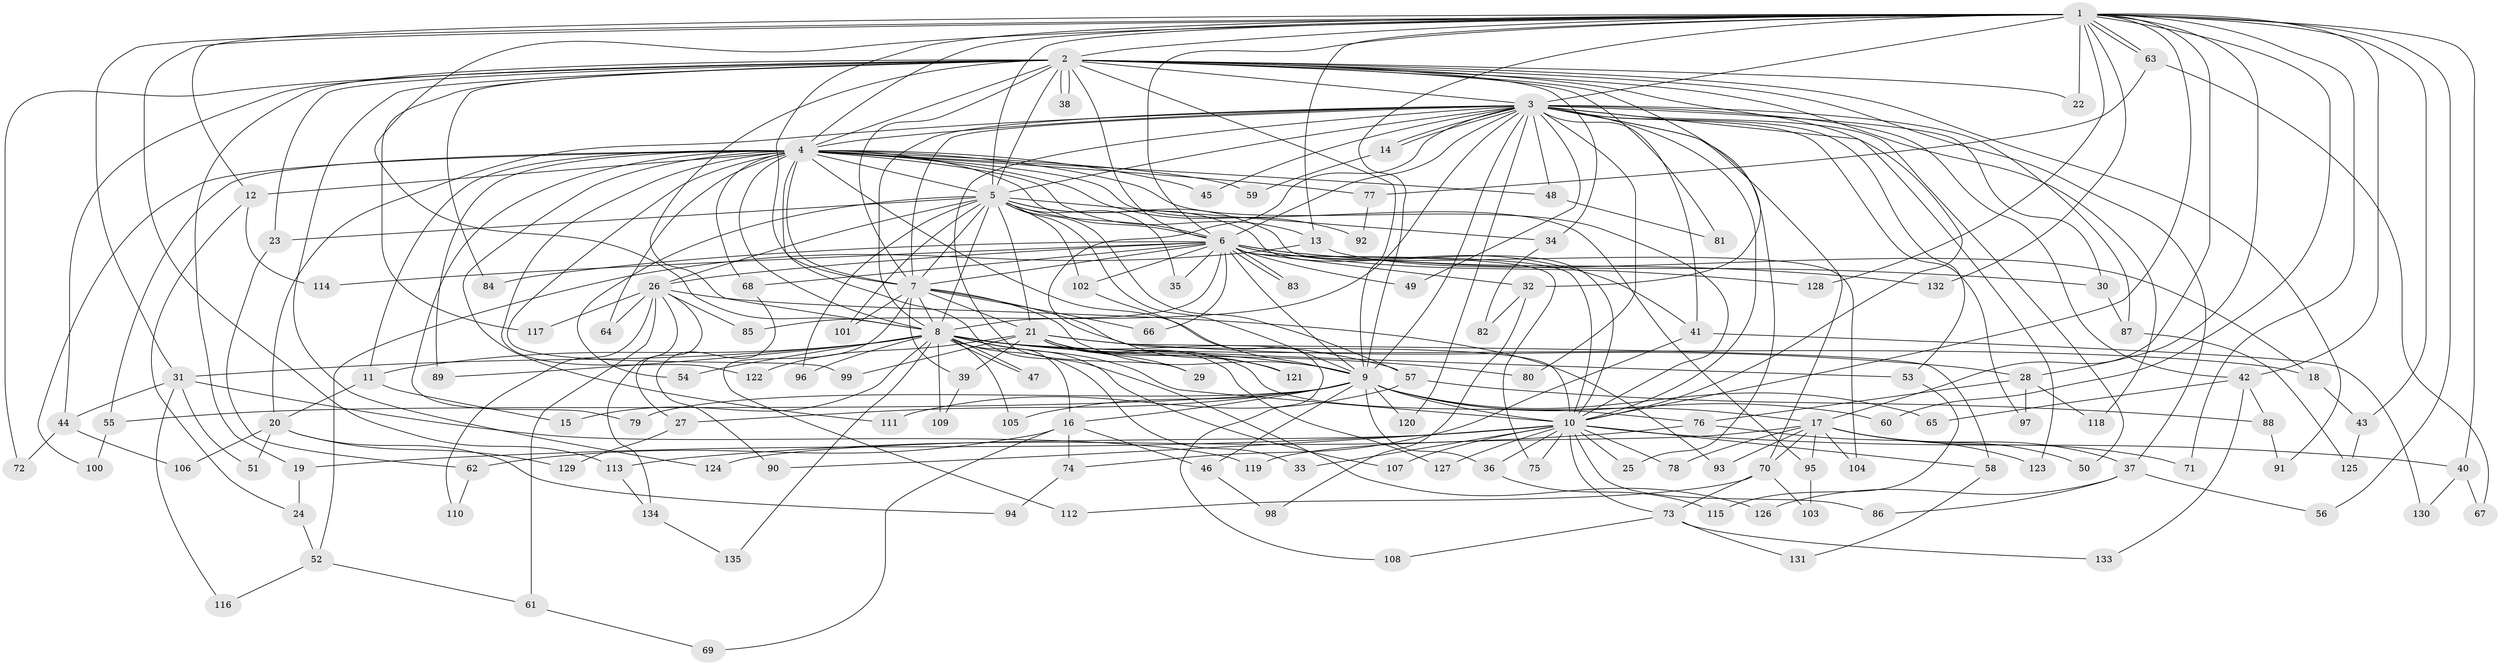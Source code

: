 // coarse degree distribution, {34: 0.009259259259259259, 37: 0.009259259259259259, 27: 0.009259259259259259, 24: 0.009259259259259259, 11: 0.018518518518518517, 23: 0.009259259259259259, 26: 0.009259259259259259, 20: 0.009259259259259259, 7: 0.018518518518518517, 6: 0.027777777777777776, 3: 0.21296296296296297, 9: 0.009259259259259259, 1: 0.018518518518518517, 4: 0.06481481481481481, 2: 0.5370370370370371, 5: 0.027777777777777776}
// Generated by graph-tools (version 1.1) at 2025/41/03/06/25 10:41:39]
// undirected, 135 vertices, 295 edges
graph export_dot {
graph [start="1"]
  node [color=gray90,style=filled];
  1;
  2;
  3;
  4;
  5;
  6;
  7;
  8;
  9;
  10;
  11;
  12;
  13;
  14;
  15;
  16;
  17;
  18;
  19;
  20;
  21;
  22;
  23;
  24;
  25;
  26;
  27;
  28;
  29;
  30;
  31;
  32;
  33;
  34;
  35;
  36;
  37;
  38;
  39;
  40;
  41;
  42;
  43;
  44;
  45;
  46;
  47;
  48;
  49;
  50;
  51;
  52;
  53;
  54;
  55;
  56;
  57;
  58;
  59;
  60;
  61;
  62;
  63;
  64;
  65;
  66;
  67;
  68;
  69;
  70;
  71;
  72;
  73;
  74;
  75;
  76;
  77;
  78;
  79;
  80;
  81;
  82;
  83;
  84;
  85;
  86;
  87;
  88;
  89;
  90;
  91;
  92;
  93;
  94;
  95;
  96;
  97;
  98;
  99;
  100;
  101;
  102;
  103;
  104;
  105;
  106;
  107;
  108;
  109;
  110;
  111;
  112;
  113;
  114;
  115;
  116;
  117;
  118;
  119;
  120;
  121;
  122;
  123;
  124;
  125;
  126;
  127;
  128;
  129;
  130;
  131;
  132;
  133;
  134;
  135;
  1 -- 2;
  1 -- 3;
  1 -- 4;
  1 -- 5;
  1 -- 6;
  1 -- 7;
  1 -- 8;
  1 -- 9;
  1 -- 10;
  1 -- 12;
  1 -- 13;
  1 -- 17;
  1 -- 22;
  1 -- 28;
  1 -- 31;
  1 -- 40;
  1 -- 42;
  1 -- 43;
  1 -- 56;
  1 -- 60;
  1 -- 63;
  1 -- 63;
  1 -- 71;
  1 -- 113;
  1 -- 128;
  1 -- 132;
  2 -- 3;
  2 -- 4;
  2 -- 5;
  2 -- 6;
  2 -- 7;
  2 -- 8;
  2 -- 9;
  2 -- 10;
  2 -- 19;
  2 -- 22;
  2 -- 23;
  2 -- 32;
  2 -- 34;
  2 -- 37;
  2 -- 38;
  2 -- 38;
  2 -- 44;
  2 -- 72;
  2 -- 81;
  2 -- 84;
  2 -- 91;
  2 -- 117;
  2 -- 118;
  2 -- 124;
  3 -- 4;
  3 -- 5;
  3 -- 6;
  3 -- 7;
  3 -- 8;
  3 -- 9;
  3 -- 10;
  3 -- 14;
  3 -- 14;
  3 -- 20;
  3 -- 25;
  3 -- 29;
  3 -- 30;
  3 -- 41;
  3 -- 42;
  3 -- 45;
  3 -- 48;
  3 -- 49;
  3 -- 50;
  3 -- 53;
  3 -- 70;
  3 -- 80;
  3 -- 85;
  3 -- 87;
  3 -- 97;
  3 -- 120;
  3 -- 121;
  3 -- 123;
  4 -- 5;
  4 -- 6;
  4 -- 7;
  4 -- 8;
  4 -- 9;
  4 -- 10;
  4 -- 11;
  4 -- 12;
  4 -- 13;
  4 -- 45;
  4 -- 48;
  4 -- 55;
  4 -- 59;
  4 -- 64;
  4 -- 68;
  4 -- 77;
  4 -- 79;
  4 -- 89;
  4 -- 92;
  4 -- 95;
  4 -- 99;
  4 -- 100;
  4 -- 111;
  4 -- 122;
  4 -- 126;
  5 -- 6;
  5 -- 7;
  5 -- 8;
  5 -- 9;
  5 -- 10;
  5 -- 21;
  5 -- 23;
  5 -- 26;
  5 -- 34;
  5 -- 35;
  5 -- 54;
  5 -- 57;
  5 -- 96;
  5 -- 101;
  5 -- 102;
  5 -- 104;
  6 -- 7;
  6 -- 8;
  6 -- 9;
  6 -- 10;
  6 -- 26;
  6 -- 30;
  6 -- 32;
  6 -- 35;
  6 -- 41;
  6 -- 49;
  6 -- 66;
  6 -- 68;
  6 -- 75;
  6 -- 83;
  6 -- 83;
  6 -- 84;
  6 -- 102;
  6 -- 114;
  6 -- 128;
  6 -- 132;
  7 -- 8;
  7 -- 9;
  7 -- 10;
  7 -- 21;
  7 -- 39;
  7 -- 66;
  7 -- 101;
  7 -- 112;
  8 -- 9;
  8 -- 10;
  8 -- 11;
  8 -- 15;
  8 -- 16;
  8 -- 18;
  8 -- 31;
  8 -- 33;
  8 -- 47;
  8 -- 47;
  8 -- 53;
  8 -- 54;
  8 -- 57;
  8 -- 80;
  8 -- 89;
  8 -- 96;
  8 -- 105;
  8 -- 107;
  8 -- 109;
  8 -- 135;
  9 -- 10;
  9 -- 16;
  9 -- 17;
  9 -- 27;
  9 -- 36;
  9 -- 46;
  9 -- 55;
  9 -- 60;
  9 -- 65;
  9 -- 79;
  9 -- 105;
  9 -- 120;
  10 -- 19;
  10 -- 25;
  10 -- 33;
  10 -- 36;
  10 -- 40;
  10 -- 58;
  10 -- 73;
  10 -- 75;
  10 -- 78;
  10 -- 86;
  10 -- 90;
  10 -- 107;
  10 -- 124;
  10 -- 127;
  11 -- 15;
  11 -- 20;
  12 -- 24;
  12 -- 114;
  13 -- 18;
  13 -- 52;
  14 -- 59;
  16 -- 46;
  16 -- 62;
  16 -- 69;
  16 -- 74;
  17 -- 37;
  17 -- 50;
  17 -- 70;
  17 -- 71;
  17 -- 78;
  17 -- 93;
  17 -- 95;
  17 -- 104;
  17 -- 119;
  18 -- 43;
  19 -- 24;
  20 -- 51;
  20 -- 94;
  20 -- 106;
  20 -- 129;
  21 -- 28;
  21 -- 29;
  21 -- 39;
  21 -- 58;
  21 -- 76;
  21 -- 99;
  21 -- 121;
  21 -- 122;
  21 -- 127;
  23 -- 62;
  24 -- 52;
  26 -- 27;
  26 -- 61;
  26 -- 64;
  26 -- 85;
  26 -- 93;
  26 -- 110;
  26 -- 117;
  26 -- 134;
  27 -- 129;
  28 -- 76;
  28 -- 97;
  28 -- 118;
  30 -- 87;
  31 -- 44;
  31 -- 51;
  31 -- 116;
  31 -- 119;
  32 -- 82;
  32 -- 98;
  34 -- 82;
  36 -- 115;
  37 -- 56;
  37 -- 86;
  37 -- 126;
  39 -- 109;
  40 -- 67;
  40 -- 130;
  41 -- 74;
  41 -- 130;
  42 -- 65;
  42 -- 88;
  42 -- 133;
  43 -- 125;
  44 -- 72;
  44 -- 106;
  46 -- 98;
  48 -- 81;
  52 -- 61;
  52 -- 116;
  53 -- 115;
  55 -- 100;
  57 -- 88;
  57 -- 111;
  58 -- 131;
  61 -- 69;
  62 -- 110;
  63 -- 67;
  63 -- 77;
  68 -- 90;
  70 -- 73;
  70 -- 103;
  70 -- 112;
  73 -- 108;
  73 -- 131;
  73 -- 133;
  74 -- 94;
  76 -- 113;
  76 -- 123;
  77 -- 92;
  87 -- 125;
  88 -- 91;
  95 -- 103;
  102 -- 108;
  113 -- 134;
  134 -- 135;
}
